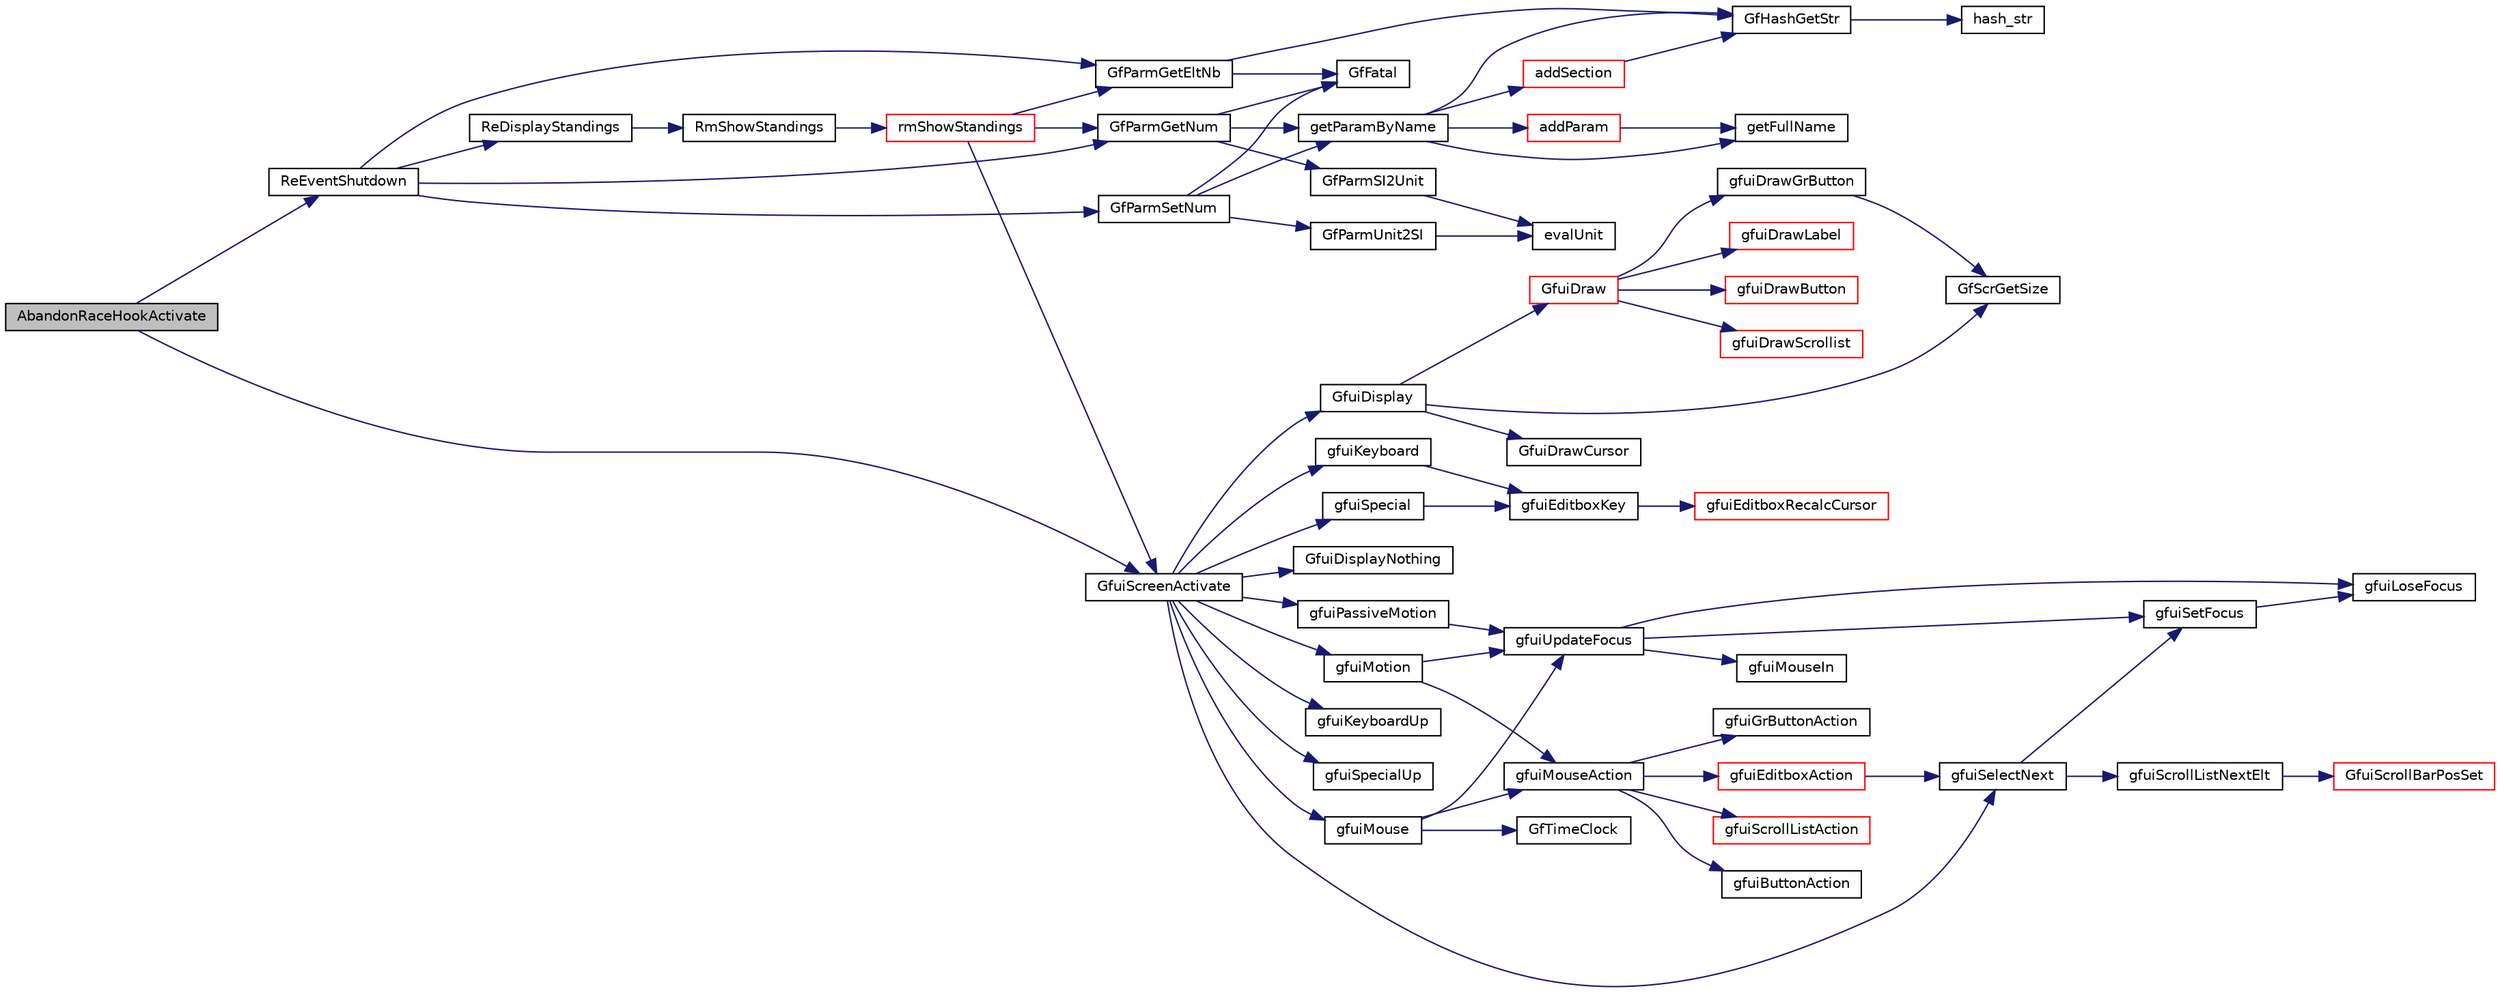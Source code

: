 digraph "AbandonRaceHookActivate"
{
  edge [fontname="Helvetica",fontsize="10",labelfontname="Helvetica",labelfontsize="10"];
  node [fontname="Helvetica",fontsize="10",shape=record];
  rankdir="LR";
  Node1 [label="AbandonRaceHookActivate",height=0.2,width=0.4,color="black", fillcolor="grey75", style="filled", fontcolor="black"];
  Node1 -> Node2 [color="midnightblue",fontsize="10",style="solid",fontname="Helvetica"];
  Node2 [label="ReEventShutdown",height=0.2,width=0.4,color="black", fillcolor="white", style="filled",URL="$racemain_8cpp.html#a42f6a7e85ea516dc8657ac0378ae4c84"];
  Node2 -> Node3 [color="midnightblue",fontsize="10",style="solid",fontname="Helvetica"];
  Node3 [label="GfParmGetEltNb",height=0.2,width=0.4,color="black", fillcolor="white", style="filled",URL="$group__paramslist.html#ga8e57c951dca972b605a7978baa11c41b",tooltip="Count the number of subsections in a section in the parameter set handle. "];
  Node3 -> Node4 [color="midnightblue",fontsize="10",style="solid",fontname="Helvetica"];
  Node4 [label="GfFatal",height=0.2,width=0.4,color="black", fillcolor="white", style="filled",URL="$tgf_8h.html#a927c58e55400ef72e0e54548b26f973d"];
  Node3 -> Node5 [color="midnightblue",fontsize="10",style="solid",fontname="Helvetica"];
  Node5 [label="GfHashGetStr",height=0.2,width=0.4,color="black", fillcolor="white", style="filled",URL="$group__hash.html#ga4e47f57400b95ab9b6fe918c123fdb26",tooltip="Get the user data associated with a string key. "];
  Node5 -> Node6 [color="midnightblue",fontsize="10",style="solid",fontname="Helvetica"];
  Node6 [label="hash_str",height=0.2,width=0.4,color="black", fillcolor="white", style="filled",URL="$hash_8cpp.html#a54816daefc845f0b3ade33c7243c6b71"];
  Node2 -> Node7 [color="midnightblue",fontsize="10",style="solid",fontname="Helvetica"];
  Node7 [label="GfParmGetNum",height=0.2,width=0.4,color="black", fillcolor="white", style="filled",URL="$group__paramsdata.html#ga57d6d6694c94482128c7b7bd6bf0a2e8",tooltip="Get a numerical parameter from the parameter set handle. "];
  Node7 -> Node4 [color="midnightblue",fontsize="10",style="solid",fontname="Helvetica"];
  Node7 -> Node8 [color="midnightblue",fontsize="10",style="solid",fontname="Helvetica"];
  Node8 [label="getParamByName",height=0.2,width=0.4,color="black", fillcolor="white", style="filled",URL="$group__paramshelper.html#gad76ca407ee6b618e69f80c80aa319d63",tooltip="Helper function to get (or create) a parameter by name. "];
  Node8 -> Node9 [color="midnightblue",fontsize="10",style="solid",fontname="Helvetica"];
  Node9 [label="getFullName",height=0.2,width=0.4,color="black", fillcolor="white", style="filled",URL="$group__paramshelper.html#gaf12253922391ef1139cd12f2a0ffa5ea",tooltip="Helper function to get the full name of a parameter (full name: \"sectionName/paramName\"). "];
  Node8 -> Node5 [color="midnightblue",fontsize="10",style="solid",fontname="Helvetica"];
  Node8 -> Node10 [color="midnightblue",fontsize="10",style="solid",fontname="Helvetica"];
  Node10 [label="addSection",height=0.2,width=0.4,color="red", fillcolor="white", style="filled",URL="$group__paramshelper.html#ga56946944d68598d938e65db86ce1221f",tooltip="Helper function to add a section to a parameter set. "];
  Node10 -> Node5 [color="midnightblue",fontsize="10",style="solid",fontname="Helvetica"];
  Node8 -> Node11 [color="midnightblue",fontsize="10",style="solid",fontname="Helvetica"];
  Node11 [label="addParam",height=0.2,width=0.4,color="red", fillcolor="white", style="filled",URL="$group__paramshelper.html#gaf202744654cbc648b47479f30ccc3a8c",tooltip="Helper function to add parameter, does not check for duplicated name. "];
  Node11 -> Node9 [color="midnightblue",fontsize="10",style="solid",fontname="Helvetica"];
  Node7 -> Node12 [color="midnightblue",fontsize="10",style="solid",fontname="Helvetica"];
  Node12 [label="GfParmSI2Unit",height=0.2,width=0.4,color="black", fillcolor="white", style="filled",URL="$group__paramsdata.html#gab24de0cda7e3f9a5ea42be6dd7592a38",tooltip="Convert a value from SI to given unit. "];
  Node12 -> Node13 [color="midnightblue",fontsize="10",style="solid",fontname="Helvetica"];
  Node13 [label="evalUnit",height=0.2,width=0.4,color="black", fillcolor="white", style="filled",URL="$group__paramshelper.html#ga939d9b995855a1e99d2ed2591692c71d",tooltip="Support function to multiply or divide dest with unit conversion factor. "];
  Node2 -> Node14 [color="midnightblue",fontsize="10",style="solid",fontname="Helvetica"];
  Node14 [label="GfParmSetNum",height=0.2,width=0.4,color="black", fillcolor="white", style="filled",URL="$group__paramsdata.html#gaeffbd4db596ae3239a35d7fbd3f442fa",tooltip="Set a numerical parameter in the parameter set handle. "];
  Node14 -> Node4 [color="midnightblue",fontsize="10",style="solid",fontname="Helvetica"];
  Node14 -> Node8 [color="midnightblue",fontsize="10",style="solid",fontname="Helvetica"];
  Node14 -> Node15 [color="midnightblue",fontsize="10",style="solid",fontname="Helvetica"];
  Node15 [label="GfParmUnit2SI",height=0.2,width=0.4,color="black", fillcolor="white", style="filled",URL="$group__paramsdata.html#ga86ff634469b4c8640498bc574735a398",tooltip="Convert a value given in unit to SI. "];
  Node15 -> Node13 [color="midnightblue",fontsize="10",style="solid",fontname="Helvetica"];
  Node2 -> Node16 [color="midnightblue",fontsize="10",style="solid",fontname="Helvetica"];
  Node16 [label="ReDisplayStandings",height=0.2,width=0.4,color="black", fillcolor="white", style="filled",URL="$raceresults_8cpp.html#aa3bec22261363d9e1c6fac686d729959"];
  Node16 -> Node17 [color="midnightblue",fontsize="10",style="solid",fontname="Helvetica"];
  Node17 [label="RmShowStandings",height=0.2,width=0.4,color="black", fillcolor="white", style="filled",URL="$group__racemantools.html#ga7508f8f014121861f1d98b7f90147a03",tooltip="Display standings. "];
  Node17 -> Node18 [color="midnightblue",fontsize="10",style="solid",fontname="Helvetica"];
  Node18 [label="rmShowStandings",height=0.2,width=0.4,color="red", fillcolor="white", style="filled",URL="$results_8cpp.html#a9f0763a31371e3cddcb79f17f46fec05"];
  Node18 -> Node3 [color="midnightblue",fontsize="10",style="solid",fontname="Helvetica"];
  Node18 -> Node7 [color="midnightblue",fontsize="10",style="solid",fontname="Helvetica"];
  Node18 -> Node19 [color="midnightblue",fontsize="10",style="solid",fontname="Helvetica"];
  Node19 [label="GfuiScreenActivate",height=0.2,width=0.4,color="black", fillcolor="white", style="filled",URL="$group__gui.html#gadbbca757848adfdf2719c4678e30a0a2",tooltip="Activate a screen and make it current. "];
  Node19 -> Node20 [color="midnightblue",fontsize="10",style="solid",fontname="Helvetica"];
  Node20 [label="gfuiKeyboard",height=0.2,width=0.4,color="black", fillcolor="white", style="filled",URL="$gui_8cpp.html#a3619be0bdc95141c110ee218eb7e62e4"];
  Node20 -> Node21 [color="midnightblue",fontsize="10",style="solid",fontname="Helvetica"];
  Node21 [label="gfuiEditboxKey",height=0.2,width=0.4,color="black", fillcolor="white", style="filled",URL="$gui_8h.html#a1cec26e9e8a7c3543e3168fe9474cd92"];
  Node21 -> Node22 [color="midnightblue",fontsize="10",style="solid",fontname="Helvetica"];
  Node22 [label="gfuiEditboxRecalcCursor",height=0.2,width=0.4,color="red", fillcolor="white", style="filled",URL="$guiedit_8cpp.html#afc053e8811e9211883f94c3fbd10f87e"];
  Node19 -> Node23 [color="midnightblue",fontsize="10",style="solid",fontname="Helvetica"];
  Node23 [label="gfuiSpecial",height=0.2,width=0.4,color="black", fillcolor="white", style="filled",URL="$gui_8cpp.html#a2c8de10f1d60582218355213db409b9a"];
  Node23 -> Node21 [color="midnightblue",fontsize="10",style="solid",fontname="Helvetica"];
  Node19 -> Node24 [color="midnightblue",fontsize="10",style="solid",fontname="Helvetica"];
  Node24 [label="gfuiKeyboardUp",height=0.2,width=0.4,color="black", fillcolor="white", style="filled",URL="$gui_8cpp.html#a3e2bd83ae849b7ca7f8e40ec65e6581e"];
  Node19 -> Node25 [color="midnightblue",fontsize="10",style="solid",fontname="Helvetica"];
  Node25 [label="gfuiSpecialUp",height=0.2,width=0.4,color="black", fillcolor="white", style="filled",URL="$gui_8cpp.html#acb5f70914d40bfcb79bed5a5a4446e85"];
  Node19 -> Node26 [color="midnightblue",fontsize="10",style="solid",fontname="Helvetica"];
  Node26 [label="gfuiMouse",height=0.2,width=0.4,color="black", fillcolor="white", style="filled",URL="$gui_8cpp.html#ade1f47865ce9b44d82919d7ff112eed7"];
  Node26 -> Node27 [color="midnightblue",fontsize="10",style="solid",fontname="Helvetica"];
  Node27 [label="GfTimeClock",height=0.2,width=0.4,color="black", fillcolor="white", style="filled",URL="$os_8cpp.html#aa735d1d80d0c5f9b180b077193f32c3b",tooltip="Get the time in seconds. "];
  Node26 -> Node28 [color="midnightblue",fontsize="10",style="solid",fontname="Helvetica"];
  Node28 [label="gfuiUpdateFocus",height=0.2,width=0.4,color="black", fillcolor="white", style="filled",URL="$gui_8h.html#ad0ee648d27adf739342e6f8c351d535c"];
  Node28 -> Node29 [color="midnightblue",fontsize="10",style="solid",fontname="Helvetica"];
  Node29 [label="gfuiMouseIn",height=0.2,width=0.4,color="black", fillcolor="white", style="filled",URL="$guiobject_8cpp.html#ad50c175636e40eea115ee1a2eed30f27"];
  Node28 -> Node30 [color="midnightblue",fontsize="10",style="solid",fontname="Helvetica"];
  Node30 [label="gfuiLoseFocus",height=0.2,width=0.4,color="black", fillcolor="white", style="filled",URL="$guiobject_8cpp.html#aa0d7dd7b8f3d0a46e8ab2dbf065a4883"];
  Node28 -> Node31 [color="midnightblue",fontsize="10",style="solid",fontname="Helvetica"];
  Node31 [label="gfuiSetFocus",height=0.2,width=0.4,color="black", fillcolor="white", style="filled",URL="$guiobject_8cpp.html#ac468a6961dd70cef1876c627cd49d848"];
  Node31 -> Node30 [color="midnightblue",fontsize="10",style="solid",fontname="Helvetica"];
  Node26 -> Node32 [color="midnightblue",fontsize="10",style="solid",fontname="Helvetica"];
  Node32 [label="gfuiMouseAction",height=0.2,width=0.4,color="black", fillcolor="white", style="filled",URL="$gui_8h.html#a5de9cfcd87c95cb51a4c11ba331dff32"];
  Node32 -> Node33 [color="midnightblue",fontsize="10",style="solid",fontname="Helvetica"];
  Node33 [label="gfuiButtonAction",height=0.2,width=0.4,color="black", fillcolor="white", style="filled",URL="$gui_8h.html#acbff699f340f518cee9cf0a46ef04d9a"];
  Node32 -> Node34 [color="midnightblue",fontsize="10",style="solid",fontname="Helvetica"];
  Node34 [label="gfuiGrButtonAction",height=0.2,width=0.4,color="black", fillcolor="white", style="filled",URL="$gui_8h.html#afcc1260e1bb0c7c027f60bb59391c10f"];
  Node32 -> Node35 [color="midnightblue",fontsize="10",style="solid",fontname="Helvetica"];
  Node35 [label="gfuiScrollListAction",height=0.2,width=0.4,color="red", fillcolor="white", style="filled",URL="$gui_8h.html#a89189f7001b7f5ab6267b81818e7a1f9"];
  Node32 -> Node36 [color="midnightblue",fontsize="10",style="solid",fontname="Helvetica"];
  Node36 [label="gfuiEditboxAction",height=0.2,width=0.4,color="red", fillcolor="white", style="filled",URL="$gui_8h.html#a595507a7cb5f4a9bb07c6032ffeca39c"];
  Node36 -> Node37 [color="midnightblue",fontsize="10",style="solid",fontname="Helvetica"];
  Node37 [label="gfuiSelectNext",height=0.2,width=0.4,color="black", fillcolor="white", style="filled",URL="$gui_8h.html#a7a6da8d971b522d762eecf0081c42ba0"];
  Node37 -> Node38 [color="midnightblue",fontsize="10",style="solid",fontname="Helvetica"];
  Node38 [label="gfuiScrollListNextElt",height=0.2,width=0.4,color="black", fillcolor="white", style="filled",URL="$gui_8h.html#a079d5ab4acd51aed89531b606b964645"];
  Node38 -> Node39 [color="midnightblue",fontsize="10",style="solid",fontname="Helvetica"];
  Node39 [label="GfuiScrollBarPosSet",height=0.2,width=0.4,color="red", fillcolor="white", style="filled",URL="$group__gui.html#gaa35943b6738d7be5493fdd2f0fe80664",tooltip="Set new values for position. "];
  Node37 -> Node31 [color="midnightblue",fontsize="10",style="solid",fontname="Helvetica"];
  Node19 -> Node40 [color="midnightblue",fontsize="10",style="solid",fontname="Helvetica"];
  Node40 [label="gfuiMotion",height=0.2,width=0.4,color="black", fillcolor="white", style="filled",URL="$gui_8cpp.html#aa59dac80c8fd096eab17e7311a111b27"];
  Node40 -> Node28 [color="midnightblue",fontsize="10",style="solid",fontname="Helvetica"];
  Node40 -> Node32 [color="midnightblue",fontsize="10",style="solid",fontname="Helvetica"];
  Node19 -> Node41 [color="midnightblue",fontsize="10",style="solid",fontname="Helvetica"];
  Node41 [label="gfuiPassiveMotion",height=0.2,width=0.4,color="black", fillcolor="white", style="filled",URL="$gui_8cpp.html#a522b86e9eae7540ee8340f5f3aca9e00"];
  Node41 -> Node28 [color="midnightblue",fontsize="10",style="solid",fontname="Helvetica"];
  Node19 -> Node37 [color="midnightblue",fontsize="10",style="solid",fontname="Helvetica"];
  Node19 -> Node42 [color="midnightblue",fontsize="10",style="solid",fontname="Helvetica"];
  Node42 [label="GfuiDisplay",height=0.2,width=0.4,color="black", fillcolor="white", style="filled",URL="$group__gui.html#ga556f4f79d6831b2c3f8d152471b7e1c9",tooltip="Display function for the GUI to be called during redisplay of glut. "];
  Node42 -> Node43 [color="midnightblue",fontsize="10",style="solid",fontname="Helvetica"];
  Node43 [label="GfScrGetSize",height=0.2,width=0.4,color="black", fillcolor="white", style="filled",URL="$group__screen.html#gadcb66ba3f12ba1cb4c98367898c7f432",tooltip="Get the screen and viewport sizes. "];
  Node42 -> Node44 [color="midnightblue",fontsize="10",style="solid",fontname="Helvetica"];
  Node44 [label="GfuiDraw",height=0.2,width=0.4,color="red", fillcolor="white", style="filled",URL="$gui_8h.html#a564fce5b185b3c92b85c7b16b6187e2c"];
  Node44 -> Node45 [color="midnightblue",fontsize="10",style="solid",fontname="Helvetica"];
  Node45 [label="gfuiDrawLabel",height=0.2,width=0.4,color="red", fillcolor="white", style="filled",URL="$gui_8h.html#a74a01d4e1042be04c670f6c3b6d7735b"];
  Node44 -> Node46 [color="midnightblue",fontsize="10",style="solid",fontname="Helvetica"];
  Node46 [label="gfuiDrawButton",height=0.2,width=0.4,color="red", fillcolor="white", style="filled",URL="$gui_8h.html#ae1057e6f10be9e8a86eb542fd143aa15"];
  Node44 -> Node47 [color="midnightblue",fontsize="10",style="solid",fontname="Helvetica"];
  Node47 [label="gfuiDrawGrButton",height=0.2,width=0.4,color="black", fillcolor="white", style="filled",URL="$gui_8h.html#a845cc5595650941b3262f59ec2151d73"];
  Node47 -> Node43 [color="midnightblue",fontsize="10",style="solid",fontname="Helvetica"];
  Node44 -> Node48 [color="midnightblue",fontsize="10",style="solid",fontname="Helvetica"];
  Node48 [label="gfuiDrawScrollist",height=0.2,width=0.4,color="red", fillcolor="white", style="filled",URL="$gui_8h.html#aa41908587a42a177f91d9085a0f5b9b9"];
  Node42 -> Node49 [color="midnightblue",fontsize="10",style="solid",fontname="Helvetica"];
  Node49 [label="GfuiDrawCursor",height=0.2,width=0.4,color="black", fillcolor="white", style="filled",URL="$gui_8h.html#a2b5094a549ab8d717c1adce3a25aa4d6"];
  Node19 -> Node50 [color="midnightblue",fontsize="10",style="solid",fontname="Helvetica"];
  Node50 [label="GfuiDisplayNothing",height=0.2,width=0.4,color="black", fillcolor="white", style="filled",URL="$group__gui.html#gaee94daac7cab61329487b8cca09b5238",tooltip="Dummy display function for glut. "];
  Node1 -> Node19 [color="midnightblue",fontsize="10",style="solid",fontname="Helvetica"];
}
